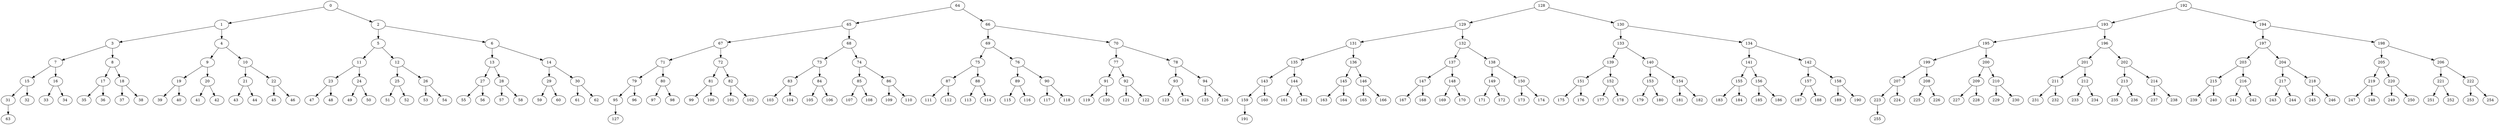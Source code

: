 strict digraph  {
0;
1;
2;
3;
4;
5;
6;
7;
8;
9;
10;
11;
12;
13;
14;
15;
16;
17;
18;
19;
20;
21;
22;
23;
24;
25;
26;
27;
28;
29;
30;
31;
32;
33;
34;
35;
36;
37;
38;
39;
40;
41;
42;
43;
44;
45;
46;
47;
48;
49;
50;
51;
52;
53;
54;
55;
56;
57;
58;
59;
60;
61;
62;
63;
64;
65;
66;
67;
68;
69;
70;
71;
72;
73;
74;
75;
76;
77;
78;
79;
80;
81;
82;
83;
84;
85;
86;
87;
88;
89;
90;
91;
92;
93;
94;
95;
96;
97;
98;
99;
100;
101;
102;
103;
104;
105;
106;
107;
108;
109;
110;
111;
112;
113;
114;
115;
116;
117;
118;
119;
120;
121;
122;
123;
124;
125;
126;
127;
128;
129;
130;
131;
132;
133;
134;
135;
136;
137;
138;
139;
140;
141;
142;
143;
144;
145;
146;
147;
148;
149;
150;
151;
152;
153;
154;
155;
156;
157;
158;
159;
160;
161;
162;
163;
164;
165;
166;
167;
168;
169;
170;
171;
172;
173;
174;
175;
176;
177;
178;
179;
180;
181;
182;
183;
184;
185;
186;
187;
188;
189;
190;
191;
192;
193;
194;
195;
196;
197;
198;
199;
200;
201;
202;
203;
204;
205;
206;
207;
208;
209;
210;
211;
212;
213;
214;
215;
216;
217;
218;
219;
220;
221;
222;
223;
224;
225;
226;
227;
228;
229;
230;
231;
232;
233;
234;
235;
236;
237;
238;
239;
240;
241;
242;
243;
244;
245;
246;
247;
248;
249;
250;
251;
252;
253;
254;
255;
0 -> 1;
0 -> 2;
1 -> 3;
1 -> 4;
2 -> 5;
2 -> 6;
3 -> 7;
3 -> 8;
4 -> 9;
4 -> 10;
5 -> 11;
5 -> 12;
6 -> 13;
6 -> 14;
7 -> 15;
7 -> 16;
8 -> 17;
8 -> 18;
9 -> 19;
9 -> 20;
10 -> 21;
10 -> 22;
11 -> 23;
11 -> 24;
12 -> 25;
12 -> 26;
13 -> 27;
13 -> 28;
14 -> 29;
14 -> 30;
15 -> 31;
15 -> 32;
16 -> 33;
16 -> 34;
17 -> 35;
17 -> 36;
18 -> 37;
18 -> 38;
19 -> 39;
19 -> 40;
20 -> 41;
20 -> 42;
21 -> 43;
21 -> 44;
22 -> 45;
22 -> 46;
23 -> 47;
23 -> 48;
24 -> 49;
24 -> 50;
25 -> 51;
25 -> 52;
26 -> 53;
26 -> 54;
27 -> 55;
27 -> 56;
28 -> 57;
28 -> 58;
29 -> 59;
29 -> 60;
30 -> 61;
30 -> 62;
31 -> 63;
64 -> 65;
64 -> 66;
65 -> 67;
65 -> 68;
66 -> 69;
66 -> 70;
67 -> 71;
67 -> 72;
68 -> 73;
68 -> 74;
69 -> 75;
69 -> 76;
70 -> 77;
70 -> 78;
71 -> 79;
71 -> 80;
72 -> 81;
72 -> 82;
73 -> 83;
73 -> 84;
74 -> 85;
74 -> 86;
75 -> 87;
75 -> 88;
76 -> 89;
76 -> 90;
77 -> 91;
77 -> 92;
78 -> 93;
78 -> 94;
79 -> 95;
79 -> 96;
80 -> 97;
80 -> 98;
81 -> 99;
81 -> 100;
82 -> 101;
82 -> 102;
83 -> 103;
83 -> 104;
84 -> 105;
84 -> 106;
85 -> 107;
85 -> 108;
86 -> 109;
86 -> 110;
87 -> 111;
87 -> 112;
88 -> 113;
88 -> 114;
89 -> 115;
89 -> 116;
90 -> 117;
90 -> 118;
91 -> 119;
91 -> 120;
92 -> 121;
92 -> 122;
93 -> 123;
93 -> 124;
94 -> 125;
94 -> 126;
95 -> 127;
128 -> 129;
128 -> 130;
129 -> 131;
129 -> 132;
130 -> 133;
130 -> 134;
131 -> 135;
131 -> 136;
132 -> 137;
132 -> 138;
133 -> 139;
133 -> 140;
134 -> 141;
134 -> 142;
135 -> 143;
135 -> 144;
136 -> 145;
136 -> 146;
137 -> 147;
137 -> 148;
138 -> 149;
138 -> 150;
139 -> 151;
139 -> 152;
140 -> 153;
140 -> 154;
141 -> 155;
141 -> 156;
142 -> 157;
142 -> 158;
143 -> 159;
143 -> 160;
144 -> 161;
144 -> 162;
145 -> 163;
145 -> 164;
146 -> 165;
146 -> 166;
147 -> 167;
147 -> 168;
148 -> 169;
148 -> 170;
149 -> 171;
149 -> 172;
150 -> 173;
150 -> 174;
151 -> 175;
151 -> 176;
152 -> 177;
152 -> 178;
153 -> 179;
153 -> 180;
154 -> 181;
154 -> 182;
155 -> 183;
155 -> 184;
156 -> 185;
156 -> 186;
157 -> 187;
157 -> 188;
158 -> 189;
158 -> 190;
159 -> 191;
192 -> 193;
192 -> 194;
193 -> 195;
193 -> 196;
194 -> 197;
194 -> 198;
195 -> 199;
195 -> 200;
196 -> 201;
196 -> 202;
197 -> 203;
197 -> 204;
198 -> 205;
198 -> 206;
199 -> 207;
199 -> 208;
200 -> 209;
200 -> 210;
201 -> 211;
201 -> 212;
202 -> 213;
202 -> 214;
203 -> 215;
203 -> 216;
204 -> 217;
204 -> 218;
205 -> 219;
205 -> 220;
206 -> 221;
206 -> 222;
207 -> 223;
207 -> 224;
208 -> 225;
208 -> 226;
209 -> 227;
209 -> 228;
210 -> 229;
210 -> 230;
211 -> 231;
211 -> 232;
212 -> 233;
212 -> 234;
213 -> 235;
213 -> 236;
214 -> 237;
214 -> 238;
215 -> 239;
215 -> 240;
216 -> 241;
216 -> 242;
217 -> 243;
217 -> 244;
218 -> 245;
218 -> 246;
219 -> 247;
219 -> 248;
220 -> 249;
220 -> 250;
221 -> 251;
221 -> 252;
222 -> 253;
222 -> 254;
223 -> 255;
}

